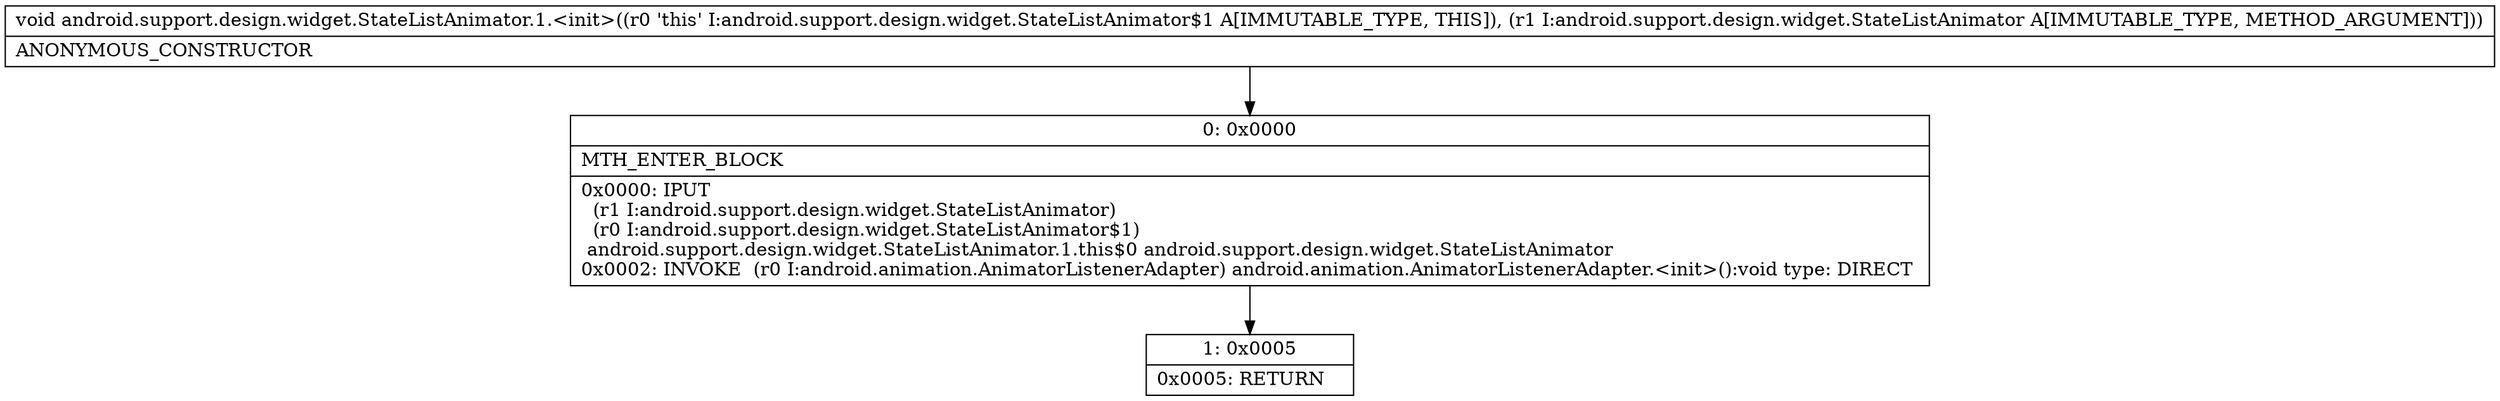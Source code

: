 digraph "CFG forandroid.support.design.widget.StateListAnimator.1.\<init\>(Landroid\/support\/design\/widget\/StateListAnimator;)V" {
Node_0 [shape=record,label="{0\:\ 0x0000|MTH_ENTER_BLOCK\l|0x0000: IPUT  \l  (r1 I:android.support.design.widget.StateListAnimator)\l  (r0 I:android.support.design.widget.StateListAnimator$1)\l android.support.design.widget.StateListAnimator.1.this$0 android.support.design.widget.StateListAnimator \l0x0002: INVOKE  (r0 I:android.animation.AnimatorListenerAdapter) android.animation.AnimatorListenerAdapter.\<init\>():void type: DIRECT \l}"];
Node_1 [shape=record,label="{1\:\ 0x0005|0x0005: RETURN   \l}"];
MethodNode[shape=record,label="{void android.support.design.widget.StateListAnimator.1.\<init\>((r0 'this' I:android.support.design.widget.StateListAnimator$1 A[IMMUTABLE_TYPE, THIS]), (r1 I:android.support.design.widget.StateListAnimator A[IMMUTABLE_TYPE, METHOD_ARGUMENT]))  | ANONYMOUS_CONSTRUCTOR\l}"];
MethodNode -> Node_0;
Node_0 -> Node_1;
}

